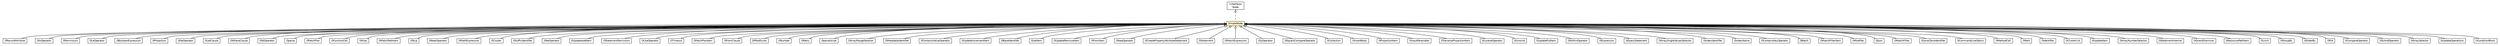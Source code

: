 #!/usr/local/bin/dot
#
# Class diagram 
# Generated by UMLGraph version R5_6-24-gf6e263 (http://www.umlgraph.org/)
#

digraph G {
	edge [fontname="Helvetica",fontsize=10,labelfontname="Helvetica",labelfontsize=10];
	node [fontname="Helvetica",fontsize=10,shape=plaintext];
	nodesep=0.25;
	ranksep=0.5;
	// com.orientechnologies.orient.core.sql.parser.ORecordAttribute
	c4534367 [label=<<table title="com.orientechnologies.orient.core.sql.parser.ORecordAttribute" border="0" cellborder="1" cellspacing="0" cellpadding="2" port="p" href="./ORecordAttribute.html">
		<tr><td><table border="0" cellspacing="0" cellpadding="1">
<tr><td align="center" balign="center"> ORecordAttribute </td></tr>
		</table></td></tr>
		</table>>, URL="./ORecordAttribute.html", fontname="Helvetica", fontcolor="black", fontsize=10.0];
	// com.orientechnologies.orient.core.sql.parser.OInOperator
	c4534369 [label=<<table title="com.orientechnologies.orient.core.sql.parser.OInOperator" border="0" cellborder="1" cellspacing="0" cellpadding="2" port="p" href="./OInOperator.html">
		<tr><td><table border="0" cellspacing="0" cellpadding="1">
<tr><td align="center" balign="center"> OInOperator </td></tr>
		</table></td></tr>
		</table>>, URL="./OInOperator.html", fontname="Helvetica", fontcolor="black", fontsize=10.0];
	// com.orientechnologies.orient.core.sql.parser.OPermission
	c4534371 [label=<<table title="com.orientechnologies.orient.core.sql.parser.OPermission" border="0" cellborder="1" cellspacing="0" cellpadding="2" port="p" href="./OPermission.html">
		<tr><td><table border="0" cellspacing="0" cellpadding="1">
<tr><td align="center" balign="center"> OPermission </td></tr>
		</table></td></tr>
		</table>>, URL="./OPermission.html", fontname="Helvetica", fontcolor="black", fontsize=10.0];
	// com.orientechnologies.orient.core.sql.parser.OLeOperator
	c4534372 [label=<<table title="com.orientechnologies.orient.core.sql.parser.OLeOperator" border="0" cellborder="1" cellspacing="0" cellpadding="2" port="p" href="./OLeOperator.html">
		<tr><td><table border="0" cellspacing="0" cellpadding="1">
<tr><td align="center" balign="center"> OLeOperator </td></tr>
		</table></td></tr>
		</table>>, URL="./OLeOperator.html", fontname="Helvetica", fontcolor="black", fontsize=10.0];
	// com.orientechnologies.orient.core.sql.parser.OBooleanExpression
	c4534375 [label=<<table title="com.orientechnologies.orient.core.sql.parser.OBooleanExpression" border="0" cellborder="1" cellspacing="0" cellpadding="2" port="p" href="./OBooleanExpression.html">
		<tr><td><table border="0" cellspacing="0" cellpadding="1">
<tr><td align="center" balign="center"><font face="Helvetica-Oblique"> OBooleanExpression </font></td></tr>
		</table></td></tr>
		</table>>, URL="./OBooleanExpression.html", fontname="Helvetica", fontcolor="black", fontsize=10.0];
	// com.orientechnologies.orient.core.sql.parser.OProjection
	c4534379 [label=<<table title="com.orientechnologies.orient.core.sql.parser.OProjection" border="0" cellborder="1" cellspacing="0" cellpadding="2" port="p" href="./OProjection.html">
		<tr><td><table border="0" cellspacing="0" cellpadding="1">
<tr><td align="center" balign="center"> OProjection </td></tr>
		</table></td></tr>
		</table>>, URL="./OProjection.html", fontname="Helvetica", fontcolor="black", fontsize=10.0];
	// com.orientechnologies.orient.core.sql.parser.OGeOperator
	c4534382 [label=<<table title="com.orientechnologies.orient.core.sql.parser.OGeOperator" border="0" cellborder="1" cellspacing="0" cellpadding="2" port="p" href="./OGeOperator.html">
		<tr><td><table border="0" cellspacing="0" cellpadding="1">
<tr><td align="center" balign="center"> OGeOperator </td></tr>
		</table></td></tr>
		</table>>, URL="./OGeOperator.html", fontname="Helvetica", fontcolor="black", fontsize=10.0];
	// com.orientechnologies.orient.core.sql.parser.OLetClause
	c4534392 [label=<<table title="com.orientechnologies.orient.core.sql.parser.OLetClause" border="0" cellborder="1" cellspacing="0" cellpadding="2" port="p" href="./OLetClause.html">
		<tr><td><table border="0" cellspacing="0" cellpadding="1">
<tr><td align="center" balign="center"> OLetClause </td></tr>
		</table></td></tr>
		</table>>, URL="./OLetClause.html", fontname="Helvetica", fontcolor="black", fontsize=10.0];
	// com.orientechnologies.orient.core.sql.parser.OWhereClause
	c4534395 [label=<<table title="com.orientechnologies.orient.core.sql.parser.OWhereClause" border="0" cellborder="1" cellspacing="0" cellpadding="2" port="p" href="./OWhereClause.html">
		<tr><td><table border="0" cellspacing="0" cellpadding="1">
<tr><td align="center" balign="center"> OWhereClause </td></tr>
		</table></td></tr>
		</table>>, URL="./OWhereClause.html", fontname="Helvetica", fontcolor="black", fontsize=10.0];
	// com.orientechnologies.orient.core.sql.parser.OGtOperator
	c4534396 [label=<<table title="com.orientechnologies.orient.core.sql.parser.OGtOperator" border="0" cellborder="1" cellspacing="0" cellpadding="2" port="p" href="./OGtOperator.html">
		<tr><td><table border="0" cellspacing="0" cellpadding="1">
<tr><td align="center" balign="center"> OGtOperator </td></tr>
		</table></td></tr>
		</table>>, URL="./OGtOperator.html", fontname="Helvetica", fontcolor="black", fontsize=10.0];
	// com.orientechnologies.orient.core.sql.parser.Oparse
	c4534397 [label=<<table title="com.orientechnologies.orient.core.sql.parser.Oparse" border="0" cellborder="1" cellspacing="0" cellpadding="2" port="p" href="./Oparse.html">
		<tr><td><table border="0" cellspacing="0" cellpadding="1">
<tr><td align="center" balign="center"> Oparse </td></tr>
		</table></td></tr>
		</table>>, URL="./Oparse.html", fontname="Helvetica", fontcolor="black", fontsize=10.0];
	// com.orientechnologies.orient.core.sql.parser.OFetchPlan
	c4534402 [label=<<table title="com.orientechnologies.orient.core.sql.parser.OFetchPlan" border="0" cellborder="1" cellspacing="0" cellpadding="2" port="p" href="./OFetchPlan.html">
		<tr><td><table border="0" cellspacing="0" cellpadding="1">
<tr><td align="center" balign="center"> OFetchPlan </td></tr>
		</table></td></tr>
		</table>>, URL="./OFetchPlan.html", fontname="Helvetica", fontcolor="black", fontsize=10.0];
	// com.orientechnologies.orient.core.sql.parser.OFunctionCall
	c4534403 [label=<<table title="com.orientechnologies.orient.core.sql.parser.OFunctionCall" border="0" cellborder="1" cellspacing="0" cellpadding="2" port="p" href="./OFunctionCall.html">
		<tr><td><table border="0" cellspacing="0" cellpadding="1">
<tr><td align="center" balign="center"> OFunctionCall </td></tr>
		</table></td></tr>
		</table>>, URL="./OFunctionCall.html", fontname="Helvetica", fontcolor="black", fontsize=10.0];
	// com.orientechnologies.orient.core.sql.parser.OAlias
	c4534405 [label=<<table title="com.orientechnologies.orient.core.sql.parser.OAlias" border="0" cellborder="1" cellspacing="0" cellpadding="2" port="p" href="./OAlias.html">
		<tr><td><table border="0" cellspacing="0" cellpadding="1">
<tr><td align="center" balign="center"> OAlias </td></tr>
		</table></td></tr>
		</table>>, URL="./OAlias.html", fontname="Helvetica", fontcolor="black", fontsize=10.0];
	// com.orientechnologies.orient.core.sql.parser.SimpleNode
	c4534407 [label=<<table title="com.orientechnologies.orient.core.sql.parser.SimpleNode" border="0" cellborder="1" cellspacing="0" cellpadding="2" port="p" bgcolor="lemonChiffon" href="./SimpleNode.html">
		<tr><td><table border="0" cellspacing="0" cellpadding="1">
<tr><td align="center" balign="center"> SimpleNode </td></tr>
		</table></td></tr>
		</table>>, URL="./SimpleNode.html", fontname="Helvetica", fontcolor="black", fontsize=10.0];
	// com.orientechnologies.orient.core.sql.parser.OMatchPathItem
	c4534411 [label=<<table title="com.orientechnologies.orient.core.sql.parser.OMatchPathItem" border="0" cellborder="1" cellspacing="0" cellpadding="2" port="p" href="./OMatchPathItem.html">
		<tr><td><table border="0" cellspacing="0" cellpadding="1">
<tr><td align="center" balign="center"> OMatchPathItem </td></tr>
		</table></td></tr>
		</table>>, URL="./OMatchPathItem.html", fontname="Helvetica", fontcolor="black", fontsize=10.0];
	// com.orientechnologies.orient.core.sql.parser.Node
	c4534413 [label=<<table title="com.orientechnologies.orient.core.sql.parser.Node" border="0" cellborder="1" cellspacing="0" cellpadding="2" port="p" href="./Node.html">
		<tr><td><table border="0" cellspacing="0" cellpadding="1">
<tr><td align="center" balign="center"> &#171;interface&#187; </td></tr>
<tr><td align="center" balign="center"> Node </td></tr>
		</table></td></tr>
		</table>>, URL="./Node.html", fontname="Helvetica", fontcolor="black", fontsize=10.0];
	// com.orientechnologies.orient.core.sql.parser.OSkip
	c4534414 [label=<<table title="com.orientechnologies.orient.core.sql.parser.OSkip" border="0" cellborder="1" cellspacing="0" cellpadding="2" port="p" href="./OSkip.html">
		<tr><td><table border="0" cellspacing="0" cellpadding="1">
<tr><td align="center" balign="center"> OSkip </td></tr>
		</table></td></tr>
		</table>>, URL="./OSkip.html", fontname="Helvetica", fontcolor="black", fontsize=10.0];
	// com.orientechnologies.orient.core.sql.parser.ONearOperator
	c4534417 [label=<<table title="com.orientechnologies.orient.core.sql.parser.ONearOperator" border="0" cellborder="1" cellspacing="0" cellpadding="2" port="p" href="./ONearOperator.html">
		<tr><td><table border="0" cellspacing="0" cellpadding="1">
<tr><td align="center" balign="center"> ONearOperator </td></tr>
		</table></td></tr>
		</table>>, URL="./ONearOperator.html", fontname="Helvetica", fontcolor="black", fontsize=10.0];
	// com.orientechnologies.orient.core.sql.parser.OMathExpression
	c4534418 [label=<<table title="com.orientechnologies.orient.core.sql.parser.OMathExpression" border="0" cellborder="1" cellspacing="0" cellpadding="2" port="p" href="./OMathExpression.html">
		<tr><td><table border="0" cellspacing="0" cellpadding="1">
<tr><td align="center" balign="center"> OMathExpression </td></tr>
		</table></td></tr>
		</table>>, URL="./OMathExpression.html", fontname="Helvetica", fontcolor="black", fontsize=10.0];
	// com.orientechnologies.orient.core.sql.parser.OCluster
	c4534421 [label=<<table title="com.orientechnologies.orient.core.sql.parser.OCluster" border="0" cellborder="1" cellspacing="0" cellpadding="2" port="p" href="./OCluster.html">
		<tr><td><table border="0" cellspacing="0" cellpadding="1">
<tr><td align="center" balign="center"> OCluster </td></tr>
		</table></td></tr>
		</table>>, URL="./OCluster.html", fontname="Helvetica", fontcolor="black", fontsize=10.0];
	// com.orientechnologies.orient.core.sql.parser.OSuffixIdentifier
	c4534422 [label=<<table title="com.orientechnologies.orient.core.sql.parser.OSuffixIdentifier" border="0" cellborder="1" cellspacing="0" cellpadding="2" port="p" href="./OSuffixIdentifier.html">
		<tr><td><table border="0" cellspacing="0" cellpadding="1">
<tr><td align="center" balign="center"> OSuffixIdentifier </td></tr>
		</table></td></tr>
		</table>>, URL="./OSuffixIdentifier.html", fontname="Helvetica", fontcolor="black", fontsize=10.0];
	// com.orientechnologies.orient.core.sql.parser.ONeOperator
	c4534426 [label=<<table title="com.orientechnologies.orient.core.sql.parser.ONeOperator" border="0" cellborder="1" cellspacing="0" cellpadding="2" port="p" href="./ONeOperator.html">
		<tr><td><table border="0" cellspacing="0" cellpadding="1">
<tr><td align="center" balign="center"> ONeOperator </td></tr>
		</table></td></tr>
		</table>>, URL="./ONeOperator.html", fontname="Helvetica", fontcolor="black", fontsize=10.0];
	// com.orientechnologies.orient.core.sql.parser.OUpdateAddItem
	c4534428 [label=<<table title="com.orientechnologies.orient.core.sql.parser.OUpdateAddItem" border="0" cellborder="1" cellspacing="0" cellpadding="2" port="p" href="./OUpdateAddItem.html">
		<tr><td><table border="0" cellspacing="0" cellpadding="1">
<tr><td align="center" balign="center"> OUpdateAddItem </td></tr>
		</table></td></tr>
		</table>>, URL="./OUpdateAddItem.html", fontname="Helvetica", fontcolor="black", fontsize=10.0];
	// com.orientechnologies.orient.core.sql.parser.OStatementSemicolon
	c4534430 [label=<<table title="com.orientechnologies.orient.core.sql.parser.OStatementSemicolon" border="0" cellborder="1" cellspacing="0" cellpadding="2" port="p" href="./OStatementSemicolon.html">
		<tr><td><table border="0" cellspacing="0" cellpadding="1">
<tr><td align="center" balign="center"> OStatementSemicolon </td></tr>
		</table></td></tr>
		</table>>, URL="./OStatementSemicolon.html", fontname="Helvetica", fontcolor="black", fontsize=10.0];
	// com.orientechnologies.orient.core.sql.parser.OLikeOperator
	c4534436 [label=<<table title="com.orientechnologies.orient.core.sql.parser.OLikeOperator" border="0" cellborder="1" cellspacing="0" cellpadding="2" port="p" href="./OLikeOperator.html">
		<tr><td><table border="0" cellspacing="0" cellpadding="1">
<tr><td align="center" balign="center"> OLikeOperator </td></tr>
		</table></td></tr>
		</table>>, URL="./OLikeOperator.html", fontname="Helvetica", fontcolor="black", fontsize=10.0];
	// com.orientechnologies.orient.core.sql.parser.OTimeout
	c4534437 [label=<<table title="com.orientechnologies.orient.core.sql.parser.OTimeout" border="0" cellborder="1" cellspacing="0" cellpadding="2" port="p" href="./OTimeout.html">
		<tr><td><table border="0" cellspacing="0" cellpadding="1">
<tr><td align="center" balign="center"> OTimeout </td></tr>
		</table></td></tr>
		</table>>, URL="./OTimeout.html", fontname="Helvetica", fontcolor="black", fontsize=10.0];
	// com.orientechnologies.orient.core.sql.parser.OFetchPlanItem
	c4534438 [label=<<table title="com.orientechnologies.orient.core.sql.parser.OFetchPlanItem" border="0" cellborder="1" cellspacing="0" cellpadding="2" port="p" href="./OFetchPlanItem.html">
		<tr><td><table border="0" cellspacing="0" cellpadding="1">
<tr><td align="center" balign="center"> OFetchPlanItem </td></tr>
		</table></td></tr>
		</table>>, URL="./OFetchPlanItem.html", fontname="Helvetica", fontcolor="black", fontsize=10.0];
	// com.orientechnologies.orient.core.sql.parser.OFromClause
	c4534439 [label=<<table title="com.orientechnologies.orient.core.sql.parser.OFromClause" border="0" cellborder="1" cellspacing="0" cellpadding="2" port="p" href="./OFromClause.html">
		<tr><td><table border="0" cellspacing="0" cellpadding="1">
<tr><td align="center" balign="center"> OFromClause </td></tr>
		</table></td></tr>
		</table>>, URL="./OFromClause.html", fontname="Helvetica", fontcolor="black", fontsize=10.0];
	// com.orientechnologies.orient.core.sql.parser.OIfNotExists
	c4534440 [label=<<table title="com.orientechnologies.orient.core.sql.parser.OIfNotExists" border="0" cellborder="1" cellspacing="0" cellpadding="2" port="p" href="./OIfNotExists.html">
		<tr><td><table border="0" cellspacing="0" cellpadding="1">
<tr><td align="center" balign="center"> OIfNotExists </td></tr>
		</table></td></tr>
		</table>>, URL="./OIfNotExists.html", fontname="Helvetica", fontcolor="black", fontsize=10.0];
	// com.orientechnologies.orient.core.sql.parser.ONumber
	c4534443 [label=<<table title="com.orientechnologies.orient.core.sql.parser.ONumber" border="0" cellborder="1" cellspacing="0" cellpadding="2" port="p" href="./ONumber.html">
		<tr><td><table border="0" cellspacing="0" cellpadding="1">
<tr><td align="center" balign="center"> ONumber </td></tr>
		</table></td></tr>
		</table>>, URL="./ONumber.html", fontname="Helvetica", fontcolor="black", fontsize=10.0];
	// com.orientechnologies.orient.core.sql.parser.ORetry
	c4534444 [label=<<table title="com.orientechnologies.orient.core.sql.parser.ORetry" border="0" cellborder="1" cellspacing="0" cellpadding="2" port="p" href="./ORetry.html">
		<tr><td><table border="0" cellspacing="0" cellpadding="1">
<tr><td align="center" balign="center"> ORetry </td></tr>
		</table></td></tr>
		</table>>, URL="./ORetry.html", fontname="Helvetica", fontcolor="black", fontsize=10.0];
	// com.orientechnologies.orient.core.sql.parser.OparseScript
	c4534446 [label=<<table title="com.orientechnologies.orient.core.sql.parser.OparseScript" border="0" cellborder="1" cellspacing="0" cellpadding="2" port="p" href="./OparseScript.html">
		<tr><td><table border="0" cellspacing="0" cellpadding="1">
<tr><td align="center" balign="center"> OparseScript </td></tr>
		</table></td></tr>
		</table>>, URL="./OparseScript.html", fontname="Helvetica", fontcolor="black", fontsize=10.0];
	// com.orientechnologies.orient.core.sql.parser.OArrayRangeSelector
	c4534449 [label=<<table title="com.orientechnologies.orient.core.sql.parser.OArrayRangeSelector" border="0" cellborder="1" cellspacing="0" cellpadding="2" port="p" href="./OArrayRangeSelector.html">
		<tr><td><table border="0" cellspacing="0" cellpadding="1">
<tr><td align="center" balign="center"> OArrayRangeSelector </td></tr>
		</table></td></tr>
		</table>>, URL="./OArrayRangeSelector.html", fontname="Helvetica", fontcolor="black", fontsize=10.0];
	// com.orientechnologies.orient.core.sql.parser.OMetadataIdentifier
	c4534451 [label=<<table title="com.orientechnologies.orient.core.sql.parser.OMetadataIdentifier" border="0" cellborder="1" cellspacing="0" cellpadding="2" port="p" href="./OMetadataIdentifier.html">
		<tr><td><table border="0" cellspacing="0" cellpadding="1">
<tr><td align="center" balign="center"> OMetadataIdentifier </td></tr>
		</table></td></tr>
		</table>>, URL="./OMetadataIdentifier.html", fontname="Helvetica", fontcolor="black", fontsize=10.0];
	// com.orientechnologies.orient.core.sql.parser.OContainsValueOperator
	c4534452 [label=<<table title="com.orientechnologies.orient.core.sql.parser.OContainsValueOperator" border="0" cellborder="1" cellspacing="0" cellpadding="2" port="p" href="./OContainsValueOperator.html">
		<tr><td><table border="0" cellspacing="0" cellpadding="1">
<tr><td align="center" balign="center"> OContainsValueOperator </td></tr>
		</table></td></tr>
		</table>>, URL="./OContainsValueOperator.html", fontname="Helvetica", fontcolor="black", fontsize=10.0];
	// com.orientechnologies.orient.core.sql.parser.OUpdateIncrementItem
	c4534456 [label=<<table title="com.orientechnologies.orient.core.sql.parser.OUpdateIncrementItem" border="0" cellborder="1" cellspacing="0" cellpadding="2" port="p" href="./OUpdateIncrementItem.html">
		<tr><td><table border="0" cellspacing="0" cellpadding="1">
<tr><td align="center" balign="center"> OUpdateIncrementItem </td></tr>
		</table></td></tr>
		</table>>, URL="./OUpdateIncrementItem.html", fontname="Helvetica", fontcolor="black", fontsize=10.0];
	// com.orientechnologies.orient.core.sql.parser.OBaseIdentifier
	c4534459 [label=<<table title="com.orientechnologies.orient.core.sql.parser.OBaseIdentifier" border="0" cellborder="1" cellspacing="0" cellpadding="2" port="p" href="./OBaseIdentifier.html">
		<tr><td><table border="0" cellspacing="0" cellpadding="1">
<tr><td align="center" balign="center"> OBaseIdentifier </td></tr>
		</table></td></tr>
		</table>>, URL="./OBaseIdentifier.html", fontname="Helvetica", fontcolor="black", fontsize=10.0];
	// com.orientechnologies.orient.core.sql.parser.OLetItem
	c4534460 [label=<<table title="com.orientechnologies.orient.core.sql.parser.OLetItem" border="0" cellborder="1" cellspacing="0" cellpadding="2" port="p" href="./OLetItem.html">
		<tr><td><table border="0" cellspacing="0" cellpadding="1">
<tr><td align="center" balign="center"> OLetItem </td></tr>
		</table></td></tr>
		</table>>, URL="./OLetItem.html", fontname="Helvetica", fontcolor="black", fontsize=10.0];
	// com.orientechnologies.orient.core.sql.parser.OUpdateRemoveItem
	c4534461 [label=<<table title="com.orientechnologies.orient.core.sql.parser.OUpdateRemoveItem" border="0" cellborder="1" cellspacing="0" cellpadding="2" port="p" href="./OUpdateRemoveItem.html">
		<tr><td><table border="0" cellspacing="0" cellpadding="1">
<tr><td align="center" balign="center"> OUpdateRemoveItem </td></tr>
		</table></td></tr>
		</table>>, URL="./OUpdateRemoveItem.html", fontname="Helvetica", fontcolor="black", fontsize=10.0];
	// com.orientechnologies.orient.core.sql.parser.OFromItem
	c4534462 [label=<<table title="com.orientechnologies.orient.core.sql.parser.OFromItem" border="0" cellborder="1" cellspacing="0" cellpadding="2" port="p" href="./OFromItem.html">
		<tr><td><table border="0" cellspacing="0" cellpadding="1">
<tr><td align="center" balign="center"> OFromItem </td></tr>
		</table></td></tr>
		</table>>, URL="./OFromItem.html", fontname="Helvetica", fontcolor="black", fontsize=10.0];
	// com.orientechnologies.orient.core.sql.parser.ONeqOperator
	c4534463 [label=<<table title="com.orientechnologies.orient.core.sql.parser.ONeqOperator" border="0" cellborder="1" cellspacing="0" cellpadding="2" port="p" href="./ONeqOperator.html">
		<tr><td><table border="0" cellspacing="0" cellpadding="1">
<tr><td align="center" balign="center"> ONeqOperator </td></tr>
		</table></td></tr>
		</table>>, URL="./ONeqOperator.html", fontname="Helvetica", fontcolor="black", fontsize=10.0];
	// com.orientechnologies.orient.core.sql.parser.OCreatePropertyAttributeStatement
	c4534464 [label=<<table title="com.orientechnologies.orient.core.sql.parser.OCreatePropertyAttributeStatement" border="0" cellborder="1" cellspacing="0" cellpadding="2" port="p" href="./OCreatePropertyAttributeStatement.html">
		<tr><td><table border="0" cellspacing="0" cellpadding="1">
<tr><td align="center" balign="center"> OCreatePropertyAttributeStatement </td></tr>
		</table></td></tr>
		</table>>, URL="./OCreatePropertyAttributeStatement.html", fontname="Helvetica", fontcolor="black", fontsize=10.0];
	// com.orientechnologies.orient.core.sql.parser.OStatement
	c4534465 [label=<<table title="com.orientechnologies.orient.core.sql.parser.OStatement" border="0" cellborder="1" cellspacing="0" cellpadding="2" port="p" href="./OStatement.html">
		<tr><td><table border="0" cellspacing="0" cellpadding="1">
<tr><td align="center" balign="center"> OStatement </td></tr>
		</table></td></tr>
		</table>>, URL="./OStatement.html", fontname="Helvetica", fontcolor="black", fontsize=10.0];
	// com.orientechnologies.orient.core.sql.parser.OMatchExpression
	c4534466 [label=<<table title="com.orientechnologies.orient.core.sql.parser.OMatchExpression" border="0" cellborder="1" cellspacing="0" cellpadding="2" port="p" href="./OMatchExpression.html">
		<tr><td><table border="0" cellspacing="0" cellpadding="1">
<tr><td align="center" balign="center"> OMatchExpression </td></tr>
		</table></td></tr>
		</table>>, URL="./OMatchExpression.html", fontname="Helvetica", fontcolor="black", fontsize=10.0];
	// com.orientechnologies.orient.core.sql.parser.OLtOperator
	c4534468 [label=<<table title="com.orientechnologies.orient.core.sql.parser.OLtOperator" border="0" cellborder="1" cellspacing="0" cellpadding="2" port="p" href="./OLtOperator.html">
		<tr><td><table border="0" cellspacing="0" cellpadding="1">
<tr><td align="center" balign="center"> OLtOperator </td></tr>
		</table></td></tr>
		</table>>, URL="./OLtOperator.html", fontname="Helvetica", fontcolor="black", fontsize=10.0];
	// com.orientechnologies.orient.core.sql.parser.OEqualsCompareOperator
	c4534469 [label=<<table title="com.orientechnologies.orient.core.sql.parser.OEqualsCompareOperator" border="0" cellborder="1" cellspacing="0" cellpadding="2" port="p" href="./OEqualsCompareOperator.html">
		<tr><td><table border="0" cellspacing="0" cellpadding="1">
<tr><td align="center" balign="center"> OEqualsCompareOperator </td></tr>
		</table></td></tr>
		</table>>, URL="./OEqualsCompareOperator.html", fontname="Helvetica", fontcolor="black", fontsize=10.0];
	// com.orientechnologies.orient.core.sql.parser.OCollection
	c4534470 [label=<<table title="com.orientechnologies.orient.core.sql.parser.OCollection" border="0" cellborder="1" cellspacing="0" cellpadding="2" port="p" href="./OCollection.html">
		<tr><td><table border="0" cellspacing="0" cellpadding="1">
<tr><td align="center" balign="center"> OCollection </td></tr>
		</table></td></tr>
		</table>>, URL="./OCollection.html", fontname="Helvetica", fontcolor="black", fontsize=10.0];
	// com.orientechnologies.orient.core.sql.parser.OInsertBody
	c4534471 [label=<<table title="com.orientechnologies.orient.core.sql.parser.OInsertBody" border="0" cellborder="1" cellspacing="0" cellpadding="2" port="p" href="./OInsertBody.html">
		<tr><td><table border="0" cellspacing="0" cellpadding="1">
<tr><td align="center" balign="center"> OInsertBody </td></tr>
		</table></td></tr>
		</table>>, URL="./OInsertBody.html", fontname="Helvetica", fontcolor="black", fontsize=10.0];
	// com.orientechnologies.orient.core.sql.parser.OProjectionItem
	c4534472 [label=<<table title="com.orientechnologies.orient.core.sql.parser.OProjectionItem" border="0" cellborder="1" cellspacing="0" cellpadding="2" port="p" href="./OProjectionItem.html">
		<tr><td><table border="0" cellspacing="0" cellpadding="1">
<tr><td align="center" balign="center"> OProjectionItem </td></tr>
		</table></td></tr>
		</table>>, URL="./OProjectionItem.html", fontname="Helvetica", fontcolor="black", fontsize=10.0];
	// com.orientechnologies.orient.core.sql.parser.OInputParameter
	c4534475 [label=<<table title="com.orientechnologies.orient.core.sql.parser.OInputParameter" border="0" cellborder="1" cellspacing="0" cellpadding="2" port="p" href="./OInputParameter.html">
		<tr><td><table border="0" cellspacing="0" cellpadding="1">
<tr><td align="center" balign="center"> OInputParameter </td></tr>
		</table></td></tr>
		</table>>, URL="./OInputParameter.html", fontname="Helvetica", fontcolor="black", fontsize=10.0];
	// com.orientechnologies.orient.core.sql.parser.OTraverseProjectionItem
	c4534476 [label=<<table title="com.orientechnologies.orient.core.sql.parser.OTraverseProjectionItem" border="0" cellborder="1" cellspacing="0" cellpadding="2" port="p" href="./OTraverseProjectionItem.html">
		<tr><td><table border="0" cellspacing="0" cellpadding="1">
<tr><td align="center" balign="center"> OTraverseProjectionItem </td></tr>
		</table></td></tr>
		</table>>, URL="./OTraverseProjectionItem.html", fontname="Helvetica", fontcolor="black", fontsize=10.0];
	// com.orientechnologies.orient.core.sql.parser.OLuceneOperator
	c4534479 [label=<<table title="com.orientechnologies.orient.core.sql.parser.OLuceneOperator" border="0" cellborder="1" cellspacing="0" cellpadding="2" port="p" href="./OLuceneOperator.html">
		<tr><td><table border="0" cellspacing="0" cellpadding="1">
<tr><td align="center" balign="center"> OLuceneOperator </td></tr>
		</table></td></tr>
		</table>>, URL="./OLuceneOperator.html", fontname="Helvetica", fontcolor="black", fontsize=10.0];
	// com.orientechnologies.orient.core.sql.parser.OUnwind
	c4534482 [label=<<table title="com.orientechnologies.orient.core.sql.parser.OUnwind" border="0" cellborder="1" cellspacing="0" cellpadding="2" port="p" href="./OUnwind.html">
		<tr><td><table border="0" cellspacing="0" cellpadding="1">
<tr><td align="center" balign="center"> OUnwind </td></tr>
		</table></td></tr>
		</table>>, URL="./OUnwind.html", fontname="Helvetica", fontcolor="black", fontsize=10.0];
	// com.orientechnologies.orient.core.sql.parser.OUpdatePutItem
	c4534483 [label=<<table title="com.orientechnologies.orient.core.sql.parser.OUpdatePutItem" border="0" cellborder="1" cellspacing="0" cellpadding="2" port="p" href="./OUpdatePutItem.html">
		<tr><td><table border="0" cellspacing="0" cellpadding="1">
<tr><td align="center" balign="center"> OUpdatePutItem </td></tr>
		</table></td></tr>
		</table>>, URL="./OUpdatePutItem.html", fontname="Helvetica", fontcolor="black", fontsize=10.0];
	// com.orientechnologies.orient.core.sql.parser.OWithinOperator
	c4534484 [label=<<table title="com.orientechnologies.orient.core.sql.parser.OWithinOperator" border="0" cellborder="1" cellspacing="0" cellpadding="2" port="p" href="./OWithinOperator.html">
		<tr><td><table border="0" cellspacing="0" cellpadding="1">
<tr><td align="center" balign="center"> OWithinOperator </td></tr>
		</table></td></tr>
		</table>>, URL="./OWithinOperator.html", fontname="Helvetica", fontcolor="black", fontsize=10.0];
	// com.orientechnologies.orient.core.sql.parser.OExpression
	c4534488 [label=<<table title="com.orientechnologies.orient.core.sql.parser.OExpression" border="0" cellborder="1" cellspacing="0" cellpadding="2" port="p" href="./OExpression.html">
		<tr><td><table border="0" cellspacing="0" cellpadding="1">
<tr><td align="center" balign="center"> OExpression </td></tr>
		</table></td></tr>
		</table>>, URL="./OExpression.html", fontname="Helvetica", fontcolor="black", fontsize=10.0];
	// com.orientechnologies.orient.core.sql.parser.OQueryStatement
	c4534492 [label=<<table title="com.orientechnologies.orient.core.sql.parser.OQueryStatement" border="0" cellborder="1" cellspacing="0" cellpadding="2" port="p" href="./OQueryStatement.html">
		<tr><td><table border="0" cellspacing="0" cellpadding="1">
<tr><td align="center" balign="center"> OQueryStatement </td></tr>
		</table></td></tr>
		</table>>, URL="./OQueryStatement.html", fontname="Helvetica", fontcolor="black", fontsize=10.0];
	// com.orientechnologies.orient.core.sql.parser.OArraySingleValuesSelector
	c4534493 [label=<<table title="com.orientechnologies.orient.core.sql.parser.OArraySingleValuesSelector" border="0" cellborder="1" cellspacing="0" cellpadding="2" port="p" href="./OArraySingleValuesSelector.html">
		<tr><td><table border="0" cellspacing="0" cellpadding="1">
<tr><td align="center" balign="center"> OArraySingleValuesSelector </td></tr>
		</table></td></tr>
		</table>>, URL="./OArraySingleValuesSelector.html", fontname="Helvetica", fontcolor="black", fontsize=10.0];
	// com.orientechnologies.orient.core.sql.parser.OIndexIdentifier
	c4534494 [label=<<table title="com.orientechnologies.orient.core.sql.parser.OIndexIdentifier" border="0" cellborder="1" cellspacing="0" cellpadding="2" port="p" href="./OIndexIdentifier.html">
		<tr><td><table border="0" cellspacing="0" cellpadding="1">
<tr><td align="center" balign="center"> OIndexIdentifier </td></tr>
		</table></td></tr>
		</table>>, URL="./OIndexIdentifier.html", fontname="Helvetica", fontcolor="black", fontsize=10.0];
	// com.orientechnologies.orient.core.sql.parser.OIndexName
	c4534498 [label=<<table title="com.orientechnologies.orient.core.sql.parser.OIndexName" border="0" cellborder="1" cellspacing="0" cellpadding="2" port="p" href="./OIndexName.html">
		<tr><td><table border="0" cellspacing="0" cellpadding="1">
<tr><td align="center" balign="center"> OIndexName </td></tr>
		</table></td></tr>
		</table>>, URL="./OIndexName.html", fontname="Helvetica", fontcolor="black", fontsize=10.0];
	// com.orientechnologies.orient.core.sql.parser.OContainsKeyOperator
	c4534508 [label=<<table title="com.orientechnologies.orient.core.sql.parser.OContainsKeyOperator" border="0" cellborder="1" cellspacing="0" cellpadding="2" port="p" href="./OContainsKeyOperator.html">
		<tr><td><table border="0" cellspacing="0" cellpadding="1">
<tr><td align="center" balign="center"> OContainsKeyOperator </td></tr>
		</table></td></tr>
		</table>>, URL="./OContainsKeyOperator.html", fontname="Helvetica", fontcolor="black", fontsize=10.0];
	// com.orientechnologies.orient.core.sql.parser.OBatch
	c4534512 [label=<<table title="com.orientechnologies.orient.core.sql.parser.OBatch" border="0" cellborder="1" cellspacing="0" cellpadding="2" port="p" href="./OBatch.html">
		<tr><td><table border="0" cellspacing="0" cellpadding="1">
<tr><td align="center" balign="center"> OBatch </td></tr>
		</table></td></tr>
		</table>>, URL="./OBatch.html", fontname="Helvetica", fontcolor="black", fontsize=10.0];
	// com.orientechnologies.orient.core.sql.parser.OMatchFilterItem
	c4534513 [label=<<table title="com.orientechnologies.orient.core.sql.parser.OMatchFilterItem" border="0" cellborder="1" cellspacing="0" cellpadding="2" port="p" href="./OMatchFilterItem.html">
		<tr><td><table border="0" cellspacing="0" cellpadding="1">
<tr><td align="center" balign="center"> OMatchFilterItem </td></tr>
		</table></td></tr>
		</table>>, URL="./OMatchFilterItem.html", fontname="Helvetica", fontcolor="black", fontsize=10.0];
	// com.orientechnologies.orient.core.sql.parser.OModifier
	c4534518 [label=<<table title="com.orientechnologies.orient.core.sql.parser.OModifier" border="0" cellborder="1" cellspacing="0" cellpadding="2" port="p" href="./OModifier.html">
		<tr><td><table border="0" cellspacing="0" cellpadding="1">
<tr><td align="center" balign="center"> OModifier </td></tr>
		</table></td></tr>
		</table>>, URL="./OModifier.html", fontname="Helvetica", fontcolor="black", fontsize=10.0];
	// com.orientechnologies.orient.core.sql.parser.OJson
	c4534519 [label=<<table title="com.orientechnologies.orient.core.sql.parser.OJson" border="0" cellborder="1" cellspacing="0" cellpadding="2" port="p" href="./OJson.html">
		<tr><td><table border="0" cellspacing="0" cellpadding="1">
<tr><td align="center" balign="center"> OJson </td></tr>
		</table></td></tr>
		</table>>, URL="./OJson.html", fontname="Helvetica", fontcolor="black", fontsize=10.0];
	// com.orientechnologies.orient.core.sql.parser.OMatchFilter
	c4534525 [label=<<table title="com.orientechnologies.orient.core.sql.parser.OMatchFilter" border="0" cellborder="1" cellspacing="0" cellpadding="2" port="p" href="./OMatchFilter.html">
		<tr><td><table border="0" cellspacing="0" cellpadding="1">
<tr><td align="center" balign="center"> OMatchFilter </td></tr>
		</table></td></tr>
		</table>>, URL="./OMatchFilter.html", fontname="Helvetica", fontcolor="black", fontsize=10.0];
	// com.orientechnologies.orient.core.sql.parser.OLevelZeroIdentifier
	c4534526 [label=<<table title="com.orientechnologies.orient.core.sql.parser.OLevelZeroIdentifier" border="0" cellborder="1" cellspacing="0" cellpadding="2" port="p" href="./OLevelZeroIdentifier.html">
		<tr><td><table border="0" cellspacing="0" cellpadding="1">
<tr><td align="center" balign="center"> OLevelZeroIdentifier </td></tr>
		</table></td></tr>
		</table>>, URL="./OLevelZeroIdentifier.html", fontname="Helvetica", fontcolor="black", fontsize=10.0];
	// com.orientechnologies.orient.core.sql.parser.OCommandLineOption
	c4534527 [label=<<table title="com.orientechnologies.orient.core.sql.parser.OCommandLineOption" border="0" cellborder="1" cellspacing="0" cellpadding="2" port="p" href="./OCommandLineOption.html">
		<tr><td><table border="0" cellspacing="0" cellpadding="1">
<tr><td align="center" balign="center"> OCommandLineOption </td></tr>
		</table></td></tr>
		</table>>, URL="./OCommandLineOption.html", fontname="Helvetica", fontcolor="black", fontsize=10.0];
	// com.orientechnologies.orient.core.sql.parser.OMethodCall
	c4534529 [label=<<table title="com.orientechnologies.orient.core.sql.parser.OMethodCall" border="0" cellborder="1" cellspacing="0" cellpadding="2" port="p" href="./OMethodCall.html">
		<tr><td><table border="0" cellspacing="0" cellpadding="1">
<tr><td align="center" balign="center"> OMethodCall </td></tr>
		</table></td></tr>
		</table>>, URL="./OMethodCall.html", fontname="Helvetica", fontcolor="black", fontsize=10.0];
	// com.orientechnologies.orient.core.sql.parser.OWait
	c4534530 [label=<<table title="com.orientechnologies.orient.core.sql.parser.OWait" border="0" cellborder="1" cellspacing="0" cellpadding="2" port="p" href="./OWait.html">
		<tr><td><table border="0" cellspacing="0" cellpadding="1">
<tr><td align="center" balign="center"> OWait </td></tr>
		</table></td></tr>
		</table>>, URL="./OWait.html", fontname="Helvetica", fontcolor="black", fontsize=10.0];
	// com.orientechnologies.orient.core.sql.parser.OIdentifier
	c4534531 [label=<<table title="com.orientechnologies.orient.core.sql.parser.OIdentifier" border="0" cellborder="1" cellspacing="0" cellpadding="2" port="p" href="./OIdentifier.html">
		<tr><td><table border="0" cellspacing="0" cellpadding="1">
<tr><td align="center" balign="center"> OIdentifier </td></tr>
		</table></td></tr>
		</table>>, URL="./OIdentifier.html", fontname="Helvetica", fontcolor="black", fontsize=10.0];
	// com.orientechnologies.orient.core.sql.parser.OClusterList
	c4534532 [label=<<table title="com.orientechnologies.orient.core.sql.parser.OClusterList" border="0" cellborder="1" cellspacing="0" cellpadding="2" port="p" href="./OClusterList.html">
		<tr><td><table border="0" cellspacing="0" cellpadding="1">
<tr><td align="center" balign="center"> OClusterList </td></tr>
		</table></td></tr>
		</table>>, URL="./OClusterList.html", fontname="Helvetica", fontcolor="black", fontsize=10.0];
	// com.orientechnologies.orient.core.sql.parser.OUpdateItem
	c4534533 [label=<<table title="com.orientechnologies.orient.core.sql.parser.OUpdateItem" border="0" cellborder="1" cellspacing="0" cellpadding="2" port="p" href="./OUpdateItem.html">
		<tr><td><table border="0" cellspacing="0" cellpadding="1">
<tr><td align="center" balign="center"> OUpdateItem </td></tr>
		</table></td></tr>
		</table>>, URL="./OUpdateItem.html", fontname="Helvetica", fontcolor="black", fontsize=10.0];
	// com.orientechnologies.orient.core.sql.parser.OArrayNumberSelector
	c4534538 [label=<<table title="com.orientechnologies.orient.core.sql.parser.OArrayNumberSelector" border="0" cellborder="1" cellspacing="0" cellpadding="2" port="p" href="./OArrayNumberSelector.html">
		<tr><td><table border="0" cellspacing="0" cellpadding="1">
<tr><td align="center" balign="center"> OArrayNumberSelector </td></tr>
		</table></td></tr>
		</table>>, URL="./OArrayNumberSelector.html", fontname="Helvetica", fontcolor="black", fontsize=10.0];
	// com.orientechnologies.orient.core.sql.parser.OStatementInternal
	c4534542 [label=<<table title="com.orientechnologies.orient.core.sql.parser.OStatementInternal" border="0" cellborder="1" cellspacing="0" cellpadding="2" port="p" href="./OStatementInternal.html">
		<tr><td><table border="0" cellspacing="0" cellpadding="1">
<tr><td align="center" balign="center"> OStatementInternal </td></tr>
		</table></td></tr>
		</table>>, URL="./OStatementInternal.html", fontname="Helvetica", fontcolor="black", fontsize=10.0];
	// com.orientechnologies.orient.core.sql.parser.OOrientGrammar
	c4534544 [label=<<table title="com.orientechnologies.orient.core.sql.parser.OOrientGrammar" border="0" cellborder="1" cellspacing="0" cellpadding="2" port="p" href="./OOrientGrammar.html">
		<tr><td><table border="0" cellspacing="0" cellpadding="1">
<tr><td align="center" balign="center"> OOrientGrammar </td></tr>
		</table></td></tr>
		</table>>, URL="./OOrientGrammar.html", fontname="Helvetica", fontcolor="black", fontsize=10.0];
	// com.orientechnologies.orient.core.sql.parser.OResourcePathItem
	c4534550 [label=<<table title="com.orientechnologies.orient.core.sql.parser.OResourcePathItem" border="0" cellborder="1" cellspacing="0" cellpadding="2" port="p" href="./OResourcePathItem.html">
		<tr><td><table border="0" cellspacing="0" cellpadding="1">
<tr><td align="center" balign="center"> OResourcePathItem </td></tr>
		</table></td></tr>
		</table>>, URL="./OResourcePathItem.html", fontname="Helvetica", fontcolor="black", fontsize=10.0];
	// com.orientechnologies.orient.core.sql.parser.OLimit
	c4534552 [label=<<table title="com.orientechnologies.orient.core.sql.parser.OLimit" border="0" cellborder="1" cellspacing="0" cellpadding="2" port="p" href="./OLimit.html">
		<tr><td><table border="0" cellspacing="0" cellpadding="1">
<tr><td align="center" balign="center"> OLimit </td></tr>
		</table></td></tr>
		</table>>, URL="./OLimit.html", fontname="Helvetica", fontcolor="black", fontsize=10.0];
	// com.orientechnologies.orient.core.sql.parser.OGroupBy
	c4534559 [label=<<table title="com.orientechnologies.orient.core.sql.parser.OGroupBy" border="0" cellborder="1" cellspacing="0" cellpadding="2" port="p" href="./OGroupBy.html">
		<tr><td><table border="0" cellspacing="0" cellpadding="1">
<tr><td align="center" balign="center"> OGroupBy </td></tr>
		</table></td></tr>
		</table>>, URL="./OGroupBy.html", fontname="Helvetica", fontcolor="black", fontsize=10.0];
	// com.orientechnologies.orient.core.sql.parser.OOrderBy
	c4534561 [label=<<table title="com.orientechnologies.orient.core.sql.parser.OOrderBy" border="0" cellborder="1" cellspacing="0" cellpadding="2" port="p" href="./OOrderBy.html">
		<tr><td><table border="0" cellspacing="0" cellpadding="1">
<tr><td align="center" balign="center"> OOrderBy </td></tr>
		</table></td></tr>
		</table>>, URL="./OOrderBy.html", fontname="Helvetica", fontcolor="black", fontsize=10.0];
	// com.orientechnologies.orient.core.sql.parser.ORid
	c4534563 [label=<<table title="com.orientechnologies.orient.core.sql.parser.ORid" border="0" cellborder="1" cellspacing="0" cellpadding="2" port="p" href="./ORid.html">
		<tr><td><table border="0" cellspacing="0" cellpadding="1">
<tr><td align="center" balign="center"> ORid </td></tr>
		</table></td></tr>
		</table>>, URL="./ORid.html", fontname="Helvetica", fontcolor="black", fontsize=10.0];
	// com.orientechnologies.orient.core.sql.parser.OCompareOperator
	c4534565 [label=<<table title="com.orientechnologies.orient.core.sql.parser.OCompareOperator" border="0" cellborder="1" cellspacing="0" cellpadding="2" port="p" href="./OCompareOperator.html">
		<tr><td><table border="0" cellspacing="0" cellpadding="1">
<tr><td align="center" balign="center"> OCompareOperator </td></tr>
		</table></td></tr>
		</table>>, URL="./OCompareOperator.html", fontname="Helvetica", fontcolor="black", fontsize=10.0];
	// com.orientechnologies.orient.core.sql.parser.OScAndOperator
	c4534566 [label=<<table title="com.orientechnologies.orient.core.sql.parser.OScAndOperator" border="0" cellborder="1" cellspacing="0" cellpadding="2" port="p" href="./OScAndOperator.html">
		<tr><td><table border="0" cellspacing="0" cellpadding="1">
<tr><td align="center" balign="center"> OScAndOperator </td></tr>
		</table></td></tr>
		</table>>, URL="./OScAndOperator.html", fontname="Helvetica", fontcolor="black", fontsize=10.0];
	// com.orientechnologies.orient.core.sql.parser.OArraySelector
	c4534569 [label=<<table title="com.orientechnologies.orient.core.sql.parser.OArraySelector" border="0" cellborder="1" cellspacing="0" cellpadding="2" port="p" href="./OArraySelector.html">
		<tr><td><table border="0" cellspacing="0" cellpadding="1">
<tr><td align="center" balign="center"> OArraySelector </td></tr>
		</table></td></tr>
		</table>>, URL="./OArraySelector.html", fontname="Helvetica", fontcolor="black", fontsize=10.0];
	// com.orientechnologies.orient.core.sql.parser.OUpdateOperations
	c4534572 [label=<<table title="com.orientechnologies.orient.core.sql.parser.OUpdateOperations" border="0" cellborder="1" cellspacing="0" cellpadding="2" port="p" href="./OUpdateOperations.html">
		<tr><td><table border="0" cellspacing="0" cellpadding="1">
<tr><td align="center" balign="center"> OUpdateOperations </td></tr>
		</table></td></tr>
		</table>>, URL="./OUpdateOperations.html", fontname="Helvetica", fontcolor="black", fontsize=10.0];
	// com.orientechnologies.orient.core.sql.parser.OConditionBlock
	c4534573 [label=<<table title="com.orientechnologies.orient.core.sql.parser.OConditionBlock" border="0" cellborder="1" cellspacing="0" cellpadding="2" port="p" href="./OConditionBlock.html">
		<tr><td><table border="0" cellspacing="0" cellpadding="1">
<tr><td align="center" balign="center"> OConditionBlock </td></tr>
		</table></td></tr>
		</table>>, URL="./OConditionBlock.html", fontname="Helvetica", fontcolor="black", fontsize=10.0];
	//com.orientechnologies.orient.core.sql.parser.ORecordAttribute extends com.orientechnologies.orient.core.sql.parser.SimpleNode
	c4534407:p -> c4534367:p [dir=back,arrowtail=empty];
	//com.orientechnologies.orient.core.sql.parser.OInOperator extends com.orientechnologies.orient.core.sql.parser.SimpleNode
	c4534407:p -> c4534369:p [dir=back,arrowtail=empty];
	//com.orientechnologies.orient.core.sql.parser.OPermission extends com.orientechnologies.orient.core.sql.parser.SimpleNode
	c4534407:p -> c4534371:p [dir=back,arrowtail=empty];
	//com.orientechnologies.orient.core.sql.parser.OLeOperator extends com.orientechnologies.orient.core.sql.parser.SimpleNode
	c4534407:p -> c4534372:p [dir=back,arrowtail=empty];
	//com.orientechnologies.orient.core.sql.parser.OBooleanExpression extends com.orientechnologies.orient.core.sql.parser.SimpleNode
	c4534407:p -> c4534375:p [dir=back,arrowtail=empty];
	//com.orientechnologies.orient.core.sql.parser.OProjection extends com.orientechnologies.orient.core.sql.parser.SimpleNode
	c4534407:p -> c4534379:p [dir=back,arrowtail=empty];
	//com.orientechnologies.orient.core.sql.parser.OGeOperator extends com.orientechnologies.orient.core.sql.parser.SimpleNode
	c4534407:p -> c4534382:p [dir=back,arrowtail=empty];
	//com.orientechnologies.orient.core.sql.parser.OLetClause extends com.orientechnologies.orient.core.sql.parser.SimpleNode
	c4534407:p -> c4534392:p [dir=back,arrowtail=empty];
	//com.orientechnologies.orient.core.sql.parser.OWhereClause extends com.orientechnologies.orient.core.sql.parser.SimpleNode
	c4534407:p -> c4534395:p [dir=back,arrowtail=empty];
	//com.orientechnologies.orient.core.sql.parser.OGtOperator extends com.orientechnologies.orient.core.sql.parser.SimpleNode
	c4534407:p -> c4534396:p [dir=back,arrowtail=empty];
	//com.orientechnologies.orient.core.sql.parser.Oparse extends com.orientechnologies.orient.core.sql.parser.SimpleNode
	c4534407:p -> c4534397:p [dir=back,arrowtail=empty];
	//com.orientechnologies.orient.core.sql.parser.OFetchPlan extends com.orientechnologies.orient.core.sql.parser.SimpleNode
	c4534407:p -> c4534402:p [dir=back,arrowtail=empty];
	//com.orientechnologies.orient.core.sql.parser.OFunctionCall extends com.orientechnologies.orient.core.sql.parser.SimpleNode
	c4534407:p -> c4534403:p [dir=back,arrowtail=empty];
	//com.orientechnologies.orient.core.sql.parser.OAlias extends com.orientechnologies.orient.core.sql.parser.SimpleNode
	c4534407:p -> c4534405:p [dir=back,arrowtail=empty];
	//com.orientechnologies.orient.core.sql.parser.SimpleNode implements com.orientechnologies.orient.core.sql.parser.Node
	c4534413:p -> c4534407:p [dir=back,arrowtail=empty,style=dashed];
	//com.orientechnologies.orient.core.sql.parser.OMatchPathItem extends com.orientechnologies.orient.core.sql.parser.SimpleNode
	c4534407:p -> c4534411:p [dir=back,arrowtail=empty];
	//com.orientechnologies.orient.core.sql.parser.OSkip extends com.orientechnologies.orient.core.sql.parser.SimpleNode
	c4534407:p -> c4534414:p [dir=back,arrowtail=empty];
	//com.orientechnologies.orient.core.sql.parser.ONearOperator extends com.orientechnologies.orient.core.sql.parser.SimpleNode
	c4534407:p -> c4534417:p [dir=back,arrowtail=empty];
	//com.orientechnologies.orient.core.sql.parser.OMathExpression extends com.orientechnologies.orient.core.sql.parser.SimpleNode
	c4534407:p -> c4534418:p [dir=back,arrowtail=empty];
	//com.orientechnologies.orient.core.sql.parser.OCluster extends com.orientechnologies.orient.core.sql.parser.SimpleNode
	c4534407:p -> c4534421:p [dir=back,arrowtail=empty];
	//com.orientechnologies.orient.core.sql.parser.OSuffixIdentifier extends com.orientechnologies.orient.core.sql.parser.SimpleNode
	c4534407:p -> c4534422:p [dir=back,arrowtail=empty];
	//com.orientechnologies.orient.core.sql.parser.ONeOperator extends com.orientechnologies.orient.core.sql.parser.SimpleNode
	c4534407:p -> c4534426:p [dir=back,arrowtail=empty];
	//com.orientechnologies.orient.core.sql.parser.OUpdateAddItem extends com.orientechnologies.orient.core.sql.parser.SimpleNode
	c4534407:p -> c4534428:p [dir=back,arrowtail=empty];
	//com.orientechnologies.orient.core.sql.parser.OStatementSemicolon extends com.orientechnologies.orient.core.sql.parser.SimpleNode
	c4534407:p -> c4534430:p [dir=back,arrowtail=empty];
	//com.orientechnologies.orient.core.sql.parser.OLikeOperator extends com.orientechnologies.orient.core.sql.parser.SimpleNode
	c4534407:p -> c4534436:p [dir=back,arrowtail=empty];
	//com.orientechnologies.orient.core.sql.parser.OTimeout extends com.orientechnologies.orient.core.sql.parser.SimpleNode
	c4534407:p -> c4534437:p [dir=back,arrowtail=empty];
	//com.orientechnologies.orient.core.sql.parser.OFetchPlanItem extends com.orientechnologies.orient.core.sql.parser.SimpleNode
	c4534407:p -> c4534438:p [dir=back,arrowtail=empty];
	//com.orientechnologies.orient.core.sql.parser.OFromClause extends com.orientechnologies.orient.core.sql.parser.SimpleNode
	c4534407:p -> c4534439:p [dir=back,arrowtail=empty];
	//com.orientechnologies.orient.core.sql.parser.OIfNotExists extends com.orientechnologies.orient.core.sql.parser.SimpleNode
	c4534407:p -> c4534440:p [dir=back,arrowtail=empty];
	//com.orientechnologies.orient.core.sql.parser.ONumber extends com.orientechnologies.orient.core.sql.parser.SimpleNode
	c4534407:p -> c4534443:p [dir=back,arrowtail=empty];
	//com.orientechnologies.orient.core.sql.parser.ORetry extends com.orientechnologies.orient.core.sql.parser.SimpleNode
	c4534407:p -> c4534444:p [dir=back,arrowtail=empty];
	//com.orientechnologies.orient.core.sql.parser.OparseScript extends com.orientechnologies.orient.core.sql.parser.SimpleNode
	c4534407:p -> c4534446:p [dir=back,arrowtail=empty];
	//com.orientechnologies.orient.core.sql.parser.OArrayRangeSelector extends com.orientechnologies.orient.core.sql.parser.SimpleNode
	c4534407:p -> c4534449:p [dir=back,arrowtail=empty];
	//com.orientechnologies.orient.core.sql.parser.OMetadataIdentifier extends com.orientechnologies.orient.core.sql.parser.SimpleNode
	c4534407:p -> c4534451:p [dir=back,arrowtail=empty];
	//com.orientechnologies.orient.core.sql.parser.OContainsValueOperator extends com.orientechnologies.orient.core.sql.parser.SimpleNode
	c4534407:p -> c4534452:p [dir=back,arrowtail=empty];
	//com.orientechnologies.orient.core.sql.parser.OUpdateIncrementItem extends com.orientechnologies.orient.core.sql.parser.SimpleNode
	c4534407:p -> c4534456:p [dir=back,arrowtail=empty];
	//com.orientechnologies.orient.core.sql.parser.OBaseIdentifier extends com.orientechnologies.orient.core.sql.parser.SimpleNode
	c4534407:p -> c4534459:p [dir=back,arrowtail=empty];
	//com.orientechnologies.orient.core.sql.parser.OLetItem extends com.orientechnologies.orient.core.sql.parser.SimpleNode
	c4534407:p -> c4534460:p [dir=back,arrowtail=empty];
	//com.orientechnologies.orient.core.sql.parser.OUpdateRemoveItem extends com.orientechnologies.orient.core.sql.parser.SimpleNode
	c4534407:p -> c4534461:p [dir=back,arrowtail=empty];
	//com.orientechnologies.orient.core.sql.parser.OFromItem extends com.orientechnologies.orient.core.sql.parser.SimpleNode
	c4534407:p -> c4534462:p [dir=back,arrowtail=empty];
	//com.orientechnologies.orient.core.sql.parser.ONeqOperator extends com.orientechnologies.orient.core.sql.parser.SimpleNode
	c4534407:p -> c4534463:p [dir=back,arrowtail=empty];
	//com.orientechnologies.orient.core.sql.parser.OCreatePropertyAttributeStatement extends com.orientechnologies.orient.core.sql.parser.SimpleNode
	c4534407:p -> c4534464:p [dir=back,arrowtail=empty];
	//com.orientechnologies.orient.core.sql.parser.OStatement extends com.orientechnologies.orient.core.sql.parser.SimpleNode
	c4534407:p -> c4534465:p [dir=back,arrowtail=empty];
	//com.orientechnologies.orient.core.sql.parser.OMatchExpression extends com.orientechnologies.orient.core.sql.parser.SimpleNode
	c4534407:p -> c4534466:p [dir=back,arrowtail=empty];
	//com.orientechnologies.orient.core.sql.parser.OLtOperator extends com.orientechnologies.orient.core.sql.parser.SimpleNode
	c4534407:p -> c4534468:p [dir=back,arrowtail=empty];
	//com.orientechnologies.orient.core.sql.parser.OEqualsCompareOperator extends com.orientechnologies.orient.core.sql.parser.SimpleNode
	c4534407:p -> c4534469:p [dir=back,arrowtail=empty];
	//com.orientechnologies.orient.core.sql.parser.OCollection extends com.orientechnologies.orient.core.sql.parser.SimpleNode
	c4534407:p -> c4534470:p [dir=back,arrowtail=empty];
	//com.orientechnologies.orient.core.sql.parser.OInsertBody extends com.orientechnologies.orient.core.sql.parser.SimpleNode
	c4534407:p -> c4534471:p [dir=back,arrowtail=empty];
	//com.orientechnologies.orient.core.sql.parser.OProjectionItem extends com.orientechnologies.orient.core.sql.parser.SimpleNode
	c4534407:p -> c4534472:p [dir=back,arrowtail=empty];
	//com.orientechnologies.orient.core.sql.parser.OInputParameter extends com.orientechnologies.orient.core.sql.parser.SimpleNode
	c4534407:p -> c4534475:p [dir=back,arrowtail=empty];
	//com.orientechnologies.orient.core.sql.parser.OTraverseProjectionItem extends com.orientechnologies.orient.core.sql.parser.SimpleNode
	c4534407:p -> c4534476:p [dir=back,arrowtail=empty];
	//com.orientechnologies.orient.core.sql.parser.OLuceneOperator extends com.orientechnologies.orient.core.sql.parser.SimpleNode
	c4534407:p -> c4534479:p [dir=back,arrowtail=empty];
	//com.orientechnologies.orient.core.sql.parser.OUnwind extends com.orientechnologies.orient.core.sql.parser.SimpleNode
	c4534407:p -> c4534482:p [dir=back,arrowtail=empty];
	//com.orientechnologies.orient.core.sql.parser.OUpdatePutItem extends com.orientechnologies.orient.core.sql.parser.SimpleNode
	c4534407:p -> c4534483:p [dir=back,arrowtail=empty];
	//com.orientechnologies.orient.core.sql.parser.OWithinOperator extends com.orientechnologies.orient.core.sql.parser.SimpleNode
	c4534407:p -> c4534484:p [dir=back,arrowtail=empty];
	//com.orientechnologies.orient.core.sql.parser.OExpression extends com.orientechnologies.orient.core.sql.parser.SimpleNode
	c4534407:p -> c4534488:p [dir=back,arrowtail=empty];
	//com.orientechnologies.orient.core.sql.parser.OQueryStatement extends com.orientechnologies.orient.core.sql.parser.SimpleNode
	c4534407:p -> c4534492:p [dir=back,arrowtail=empty];
	//com.orientechnologies.orient.core.sql.parser.OArraySingleValuesSelector extends com.orientechnologies.orient.core.sql.parser.SimpleNode
	c4534407:p -> c4534493:p [dir=back,arrowtail=empty];
	//com.orientechnologies.orient.core.sql.parser.OIndexIdentifier extends com.orientechnologies.orient.core.sql.parser.SimpleNode
	c4534407:p -> c4534494:p [dir=back,arrowtail=empty];
	//com.orientechnologies.orient.core.sql.parser.OIndexName extends com.orientechnologies.orient.core.sql.parser.SimpleNode
	c4534407:p -> c4534498:p [dir=back,arrowtail=empty];
	//com.orientechnologies.orient.core.sql.parser.OContainsKeyOperator extends com.orientechnologies.orient.core.sql.parser.SimpleNode
	c4534407:p -> c4534508:p [dir=back,arrowtail=empty];
	//com.orientechnologies.orient.core.sql.parser.OBatch extends com.orientechnologies.orient.core.sql.parser.SimpleNode
	c4534407:p -> c4534512:p [dir=back,arrowtail=empty];
	//com.orientechnologies.orient.core.sql.parser.OMatchFilterItem extends com.orientechnologies.orient.core.sql.parser.SimpleNode
	c4534407:p -> c4534513:p [dir=back,arrowtail=empty];
	//com.orientechnologies.orient.core.sql.parser.OModifier extends com.orientechnologies.orient.core.sql.parser.SimpleNode
	c4534407:p -> c4534518:p [dir=back,arrowtail=empty];
	//com.orientechnologies.orient.core.sql.parser.OJson extends com.orientechnologies.orient.core.sql.parser.SimpleNode
	c4534407:p -> c4534519:p [dir=back,arrowtail=empty];
	//com.orientechnologies.orient.core.sql.parser.OMatchFilter extends com.orientechnologies.orient.core.sql.parser.SimpleNode
	c4534407:p -> c4534525:p [dir=back,arrowtail=empty];
	//com.orientechnologies.orient.core.sql.parser.OLevelZeroIdentifier extends com.orientechnologies.orient.core.sql.parser.SimpleNode
	c4534407:p -> c4534526:p [dir=back,arrowtail=empty];
	//com.orientechnologies.orient.core.sql.parser.OCommandLineOption extends com.orientechnologies.orient.core.sql.parser.SimpleNode
	c4534407:p -> c4534527:p [dir=back,arrowtail=empty];
	//com.orientechnologies.orient.core.sql.parser.OMethodCall extends com.orientechnologies.orient.core.sql.parser.SimpleNode
	c4534407:p -> c4534529:p [dir=back,arrowtail=empty];
	//com.orientechnologies.orient.core.sql.parser.OWait extends com.orientechnologies.orient.core.sql.parser.SimpleNode
	c4534407:p -> c4534530:p [dir=back,arrowtail=empty];
	//com.orientechnologies.orient.core.sql.parser.OIdentifier extends com.orientechnologies.orient.core.sql.parser.SimpleNode
	c4534407:p -> c4534531:p [dir=back,arrowtail=empty];
	//com.orientechnologies.orient.core.sql.parser.OClusterList extends com.orientechnologies.orient.core.sql.parser.SimpleNode
	c4534407:p -> c4534532:p [dir=back,arrowtail=empty];
	//com.orientechnologies.orient.core.sql.parser.OUpdateItem extends com.orientechnologies.orient.core.sql.parser.SimpleNode
	c4534407:p -> c4534533:p [dir=back,arrowtail=empty];
	//com.orientechnologies.orient.core.sql.parser.OArrayNumberSelector extends com.orientechnologies.orient.core.sql.parser.SimpleNode
	c4534407:p -> c4534538:p [dir=back,arrowtail=empty];
	//com.orientechnologies.orient.core.sql.parser.OStatementInternal extends com.orientechnologies.orient.core.sql.parser.SimpleNode
	c4534407:p -> c4534542:p [dir=back,arrowtail=empty];
	//com.orientechnologies.orient.core.sql.parser.OOrientGrammar extends com.orientechnologies.orient.core.sql.parser.SimpleNode
	c4534407:p -> c4534544:p [dir=back,arrowtail=empty];
	//com.orientechnologies.orient.core.sql.parser.OResourcePathItem extends com.orientechnologies.orient.core.sql.parser.SimpleNode
	c4534407:p -> c4534550:p [dir=back,arrowtail=empty];
	//com.orientechnologies.orient.core.sql.parser.OLimit extends com.orientechnologies.orient.core.sql.parser.SimpleNode
	c4534407:p -> c4534552:p [dir=back,arrowtail=empty];
	//com.orientechnologies.orient.core.sql.parser.OGroupBy extends com.orientechnologies.orient.core.sql.parser.SimpleNode
	c4534407:p -> c4534559:p [dir=back,arrowtail=empty];
	//com.orientechnologies.orient.core.sql.parser.OOrderBy extends com.orientechnologies.orient.core.sql.parser.SimpleNode
	c4534407:p -> c4534561:p [dir=back,arrowtail=empty];
	//com.orientechnologies.orient.core.sql.parser.ORid extends com.orientechnologies.orient.core.sql.parser.SimpleNode
	c4534407:p -> c4534563:p [dir=back,arrowtail=empty];
	//com.orientechnologies.orient.core.sql.parser.OCompareOperator extends com.orientechnologies.orient.core.sql.parser.SimpleNode
	c4534407:p -> c4534565:p [dir=back,arrowtail=empty];
	//com.orientechnologies.orient.core.sql.parser.OScAndOperator extends com.orientechnologies.orient.core.sql.parser.SimpleNode
	c4534407:p -> c4534566:p [dir=back,arrowtail=empty];
	//com.orientechnologies.orient.core.sql.parser.OArraySelector extends com.orientechnologies.orient.core.sql.parser.SimpleNode
	c4534407:p -> c4534569:p [dir=back,arrowtail=empty];
	//com.orientechnologies.orient.core.sql.parser.OUpdateOperations extends com.orientechnologies.orient.core.sql.parser.SimpleNode
	c4534407:p -> c4534572:p [dir=back,arrowtail=empty];
	//com.orientechnologies.orient.core.sql.parser.OConditionBlock extends com.orientechnologies.orient.core.sql.parser.SimpleNode
	c4534407:p -> c4534573:p [dir=back,arrowtail=empty];
}

